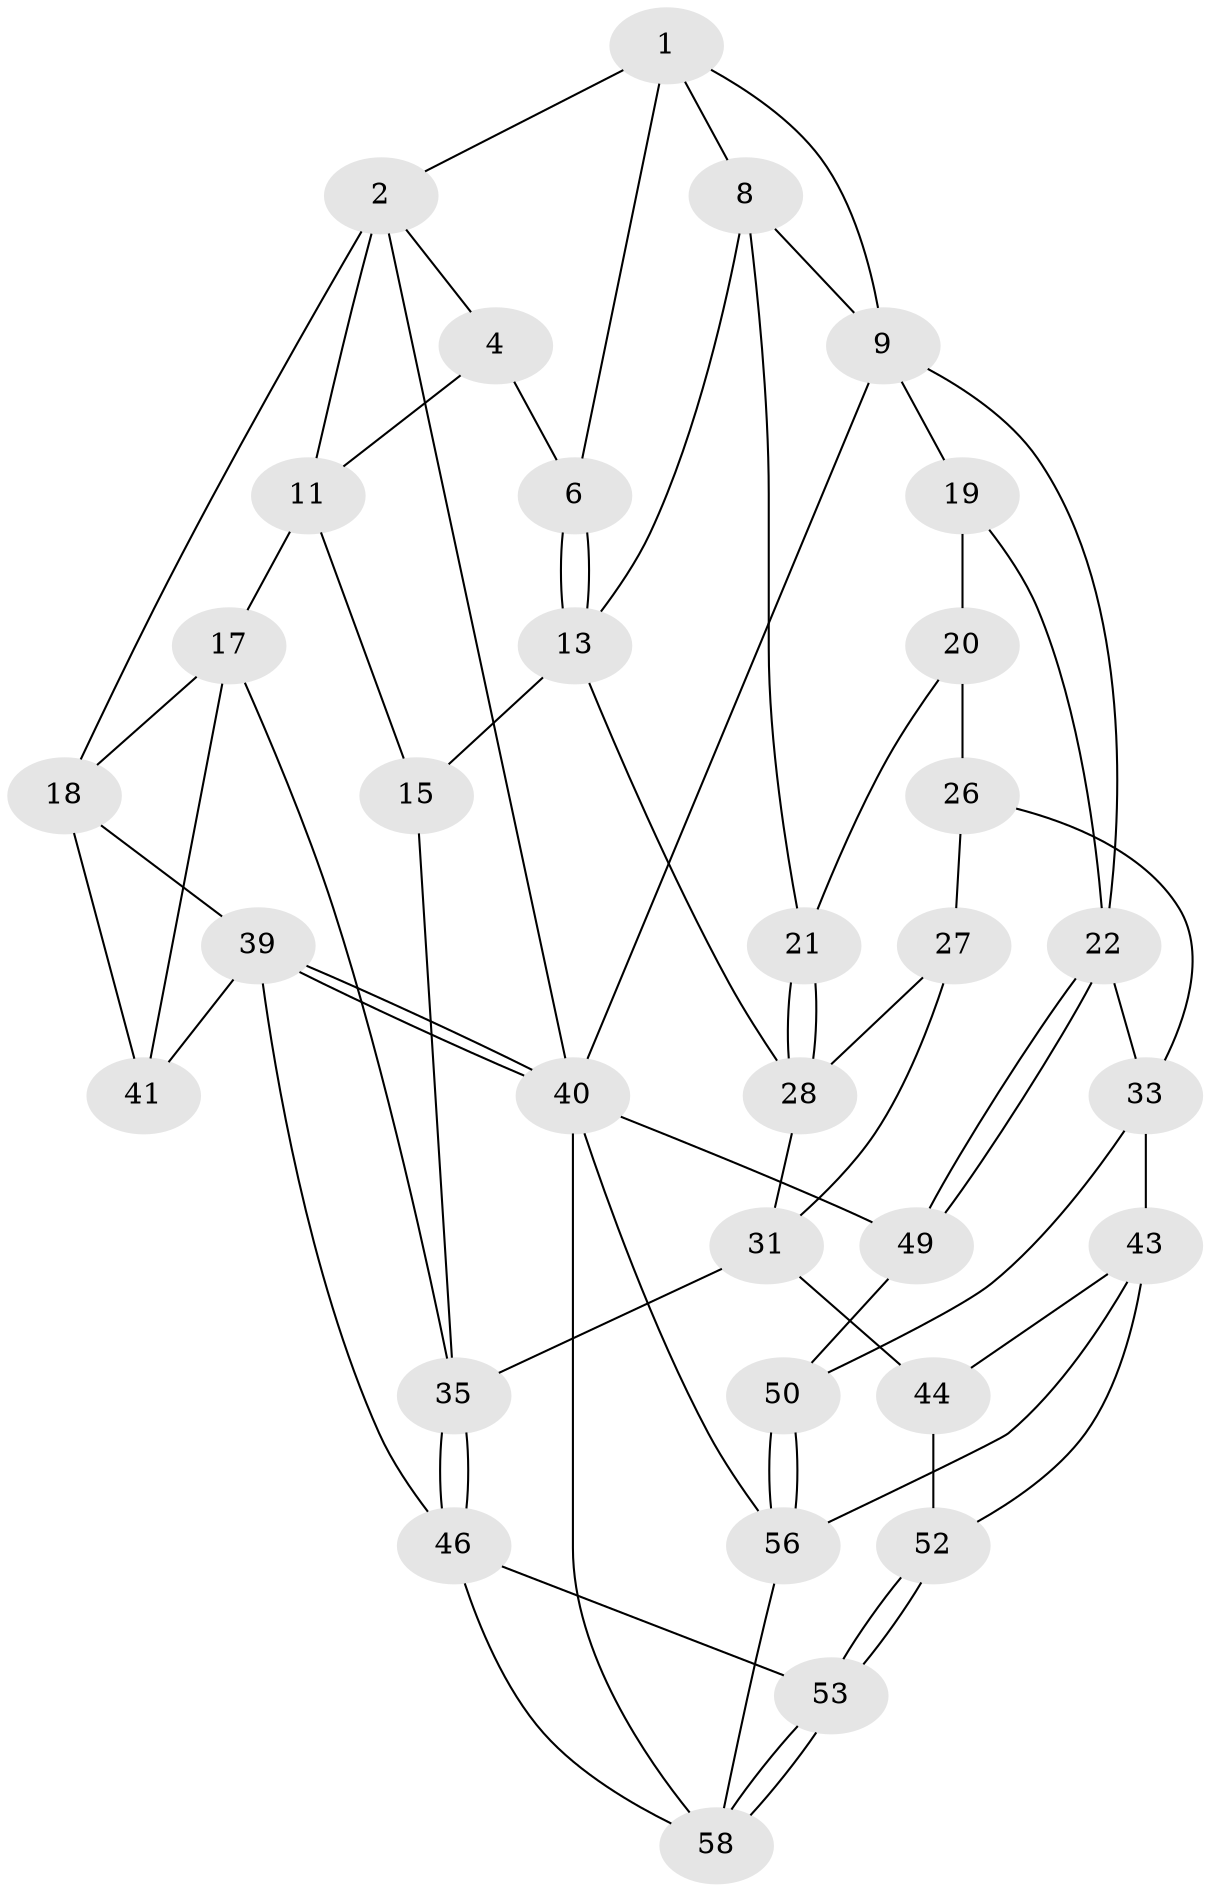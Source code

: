 // Generated by graph-tools (version 1.1) at 2025/52/02/27/25 19:52:43]
// undirected, 33 vertices, 69 edges
graph export_dot {
graph [start="1"]
  node [color=gray90,style=filled];
  1 [pos="+0.20029454516417777+0",super="+5"];
  2 [pos="+0+0.18758701072131584",super="+3"];
  4 [pos="+0.05521943451889649+0.033685008253287706",super="+7"];
  6 [pos="+0.21653422306720704+0.06085726921144543"];
  8 [pos="+0.5677763710401319+0",super="+12"];
  9 [pos="+1+0",super="+10"];
  11 [pos="+0.18500690995700186+0.09610617039312722",super="+16"];
  13 [pos="+0.4288701401420003+0.29926393531971174",super="+14"];
  15 [pos="+0.37410988569685716+0.37728279322922487"];
  17 [pos="+0+0.37587786624893144",super="+37"];
  18 [pos="+0+0.37692311013137125",super="+38"];
  19 [pos="+0.8409201832636866+0.22284514199351516",super="+24"];
  20 [pos="+0.7710453336591079+0.27998234387531695",super="+25"];
  21 [pos="+0.688828454824066+0.28867980417008626"];
  22 [pos="+1+0.5421672243916904",super="+23"];
  26 [pos="+0.795132347087735+0.4675692707857715",super="+32"];
  27 [pos="+0.6715450968603508+0.4217030769378163",super="+30"];
  28 [pos="+0.6677551336982639+0.41392601257204087",super="+29"];
  31 [pos="+0.5533983758306906+0.5773776133686725",super="+34"];
  33 [pos="+0.7685369012025147+0.7000270067764031",super="+42"];
  35 [pos="+0.3428853769547215+0.762574750599552",super="+36"];
  39 [pos="+0+0.8692822925533662",super="+48"];
  40 [pos="+0+1",super="+51"];
  41 [pos="+0.15273546674338753+0.7137247433655867"];
  43 [pos="+0.6910919064702523+0.8132082582536782",super="+55"];
  44 [pos="+0.6640957957072494+0.8146325543495271",super="+45"];
  46 [pos="+0.33131408890860203+0.8247423957737819",super="+47"];
  49 [pos="+1+0.6593776282819649"];
  50 [pos="+0.8676366521511171+0.8529774085197779"];
  52 [pos="+0.5415051039825618+0.8845156147845854",super="+54"];
  53 [pos="+0.5169015014387845+0.9238457086476656"];
  56 [pos="+0.9543198652718848+1",super="+57"];
  58 [pos="+0.45328779024352217+1",super="+59"];
  1 -- 2;
  1 -- 9;
  1 -- 8;
  1 -- 6;
  2 -- 18;
  2 -- 40;
  2 -- 11;
  2 -- 4;
  4 -- 11;
  4 -- 6;
  6 -- 13;
  6 -- 13;
  8 -- 9;
  8 -- 13;
  8 -- 21;
  9 -- 19;
  9 -- 22;
  9 -- 40;
  11 -- 17;
  11 -- 15;
  13 -- 28;
  13 -- 15;
  15 -- 35;
  17 -- 18;
  17 -- 41;
  17 -- 35;
  18 -- 41;
  18 -- 39;
  19 -- 20 [weight=2];
  19 -- 22;
  20 -- 21;
  20 -- 26;
  21 -- 28;
  21 -- 28;
  22 -- 49;
  22 -- 49;
  22 -- 33;
  26 -- 27 [weight=2];
  26 -- 33;
  27 -- 28;
  27 -- 31;
  28 -- 31;
  31 -- 35;
  31 -- 44;
  33 -- 50;
  33 -- 43;
  35 -- 46;
  35 -- 46;
  39 -- 40;
  39 -- 40;
  39 -- 41;
  39 -- 46;
  40 -- 58;
  40 -- 49;
  40 -- 56;
  43 -- 44;
  43 -- 56;
  43 -- 52;
  44 -- 52 [weight=2];
  46 -- 53;
  46 -- 58;
  49 -- 50;
  50 -- 56;
  50 -- 56;
  52 -- 53;
  52 -- 53;
  53 -- 58;
  53 -- 58;
  56 -- 58;
}
